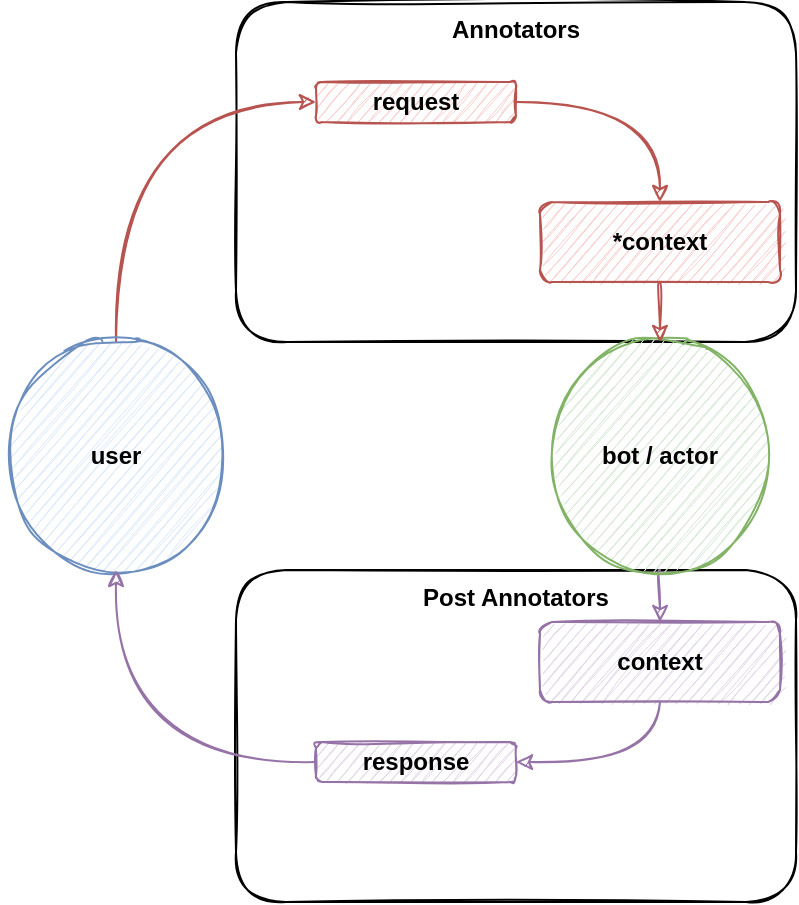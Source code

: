 <mxfile scale="20" border="0"><diagram id="JaFah7PjJ86j10p3dxxR" name="Page-1"><mxGraphModel dx="563" dy="1654" grid="1" gridSize="10" guides="1" tooltips="1" connect="1" arrows="1" fold="1" page="1" pageScale="1" pageWidth="413" pageHeight="583" math="0" shadow="0"><root><mxCell id="0"/><mxCell id="1" parent="0"/><mxCell id="17" value="Post Annotators" style="rounded=1;whiteSpace=wrap;html=1;sketch=1;fontStyle=1;verticalAlign=top;" parent="1" vertex="1"><mxGeometry x="1090" y="-526" width="280" height="166" as="geometry"/></mxCell><mxCell id="15" value="Annotators" style="rounded=1;whiteSpace=wrap;html=1;sketch=1;fontStyle=1;verticalAlign=top;" parent="1" vertex="1"><mxGeometry x="1090" y="-810" width="280" height="170" as="geometry"/></mxCell><mxCell id="7" style="edgeStyle=orthogonalEdgeStyle;html=1;exitX=0.5;exitY=0;exitDx=0;exitDy=0;entryX=0;entryY=0.5;entryDx=0;entryDy=0;sketch=1;curved=1;fillColor=#f8cecc;strokeColor=#b85450;" parent="1" source="2" target="5" edge="1"><mxGeometry relative="1" as="geometry"/></mxCell><mxCell id="2" value="&lt;b&gt;user&lt;/b&gt;" style="ellipse;whiteSpace=wrap;html=1;aspect=fixed;fillColor=#dae8fc;strokeColor=#6c8ebf;sketch=1;" parent="1" vertex="1"><mxGeometry x="973" y="-640" width="114" height="114" as="geometry"/></mxCell><mxCell id="9" style="edgeStyle=orthogonalEdgeStyle;curved=1;sketch=1;html=1;exitX=0.5;exitY=1;exitDx=0;exitDy=0;entryX=1;entryY=0.5;entryDx=0;entryDy=0;fillColor=#e1d5e7;strokeColor=#9673a6;" parent="1" source="13" target="6" edge="1"><mxGeometry relative="1" as="geometry"/></mxCell><mxCell id="14" style="edgeStyle=orthogonalEdgeStyle;curved=1;sketch=1;html=1;exitX=0.5;exitY=1;exitDx=0;exitDy=0;fillColor=#e1d5e7;strokeColor=#9673a6;" parent="1" source="3" target="13" edge="1"><mxGeometry relative="1" as="geometry"/></mxCell><mxCell id="3" value="&lt;b&gt;bot / actor&lt;/b&gt;" style="ellipse;whiteSpace=wrap;html=1;aspect=fixed;fillColor=#d5e8d4;strokeColor=#82b366;sketch=1;" parent="1" vertex="1"><mxGeometry x="1245" y="-640" width="114" height="114" as="geometry"/></mxCell><mxCell id="8" style="edgeStyle=orthogonalEdgeStyle;curved=1;sketch=1;html=1;exitX=1;exitY=0.5;exitDx=0;exitDy=0;fillColor=#f8cecc;strokeColor=#b85450;" parent="1" source="5" target="11" edge="1"><mxGeometry relative="1" as="geometry"/></mxCell><mxCell id="5" value="&lt;b&gt;request&lt;/b&gt;" style="rounded=1;whiteSpace=wrap;html=1;fillColor=#f8cecc;strokeColor=#b85450;sketch=1;" parent="1" vertex="1"><mxGeometry x="1130" y="-770" width="100" height="20" as="geometry"/></mxCell><mxCell id="10" style="edgeStyle=orthogonalEdgeStyle;curved=1;sketch=1;html=1;exitX=0;exitY=0.5;exitDx=0;exitDy=0;entryX=0.5;entryY=1;entryDx=0;entryDy=0;fillColor=#e1d5e7;strokeColor=#9673a6;" parent="1" source="6" target="2" edge="1"><mxGeometry relative="1" as="geometry"/></mxCell><mxCell id="6" value="&lt;b&gt;response&lt;/b&gt;" style="rounded=1;whiteSpace=wrap;html=1;fillColor=#e1d5e7;strokeColor=#9673a6;sketch=1;" parent="1" vertex="1"><mxGeometry x="1130" y="-440" width="100" height="20" as="geometry"/></mxCell><mxCell id="12" style="edgeStyle=orthogonalEdgeStyle;curved=1;sketch=1;html=1;exitX=0.5;exitY=1;exitDx=0;exitDy=0;entryX=0.5;entryY=0;entryDx=0;entryDy=0;fillColor=#f8cecc;strokeColor=#b85450;" parent="1" source="11" target="3" edge="1"><mxGeometry relative="1" as="geometry"/></mxCell><mxCell id="11" value="&lt;b&gt;*context&lt;/b&gt;" style="rounded=1;whiteSpace=wrap;html=1;sketch=1;fillColor=#f8cecc;strokeColor=#b85450;" parent="1" vertex="1"><mxGeometry x="1242" y="-710" width="120" height="40" as="geometry"/></mxCell><mxCell id="13" value="&lt;b&gt;context&lt;/b&gt;" style="rounded=1;whiteSpace=wrap;html=1;sketch=1;fillColor=#e1d5e7;strokeColor=#9673a6;" parent="1" vertex="1"><mxGeometry x="1242" y="-500" width="120" height="40" as="geometry"/></mxCell></root></mxGraphModel></diagram></mxfile>